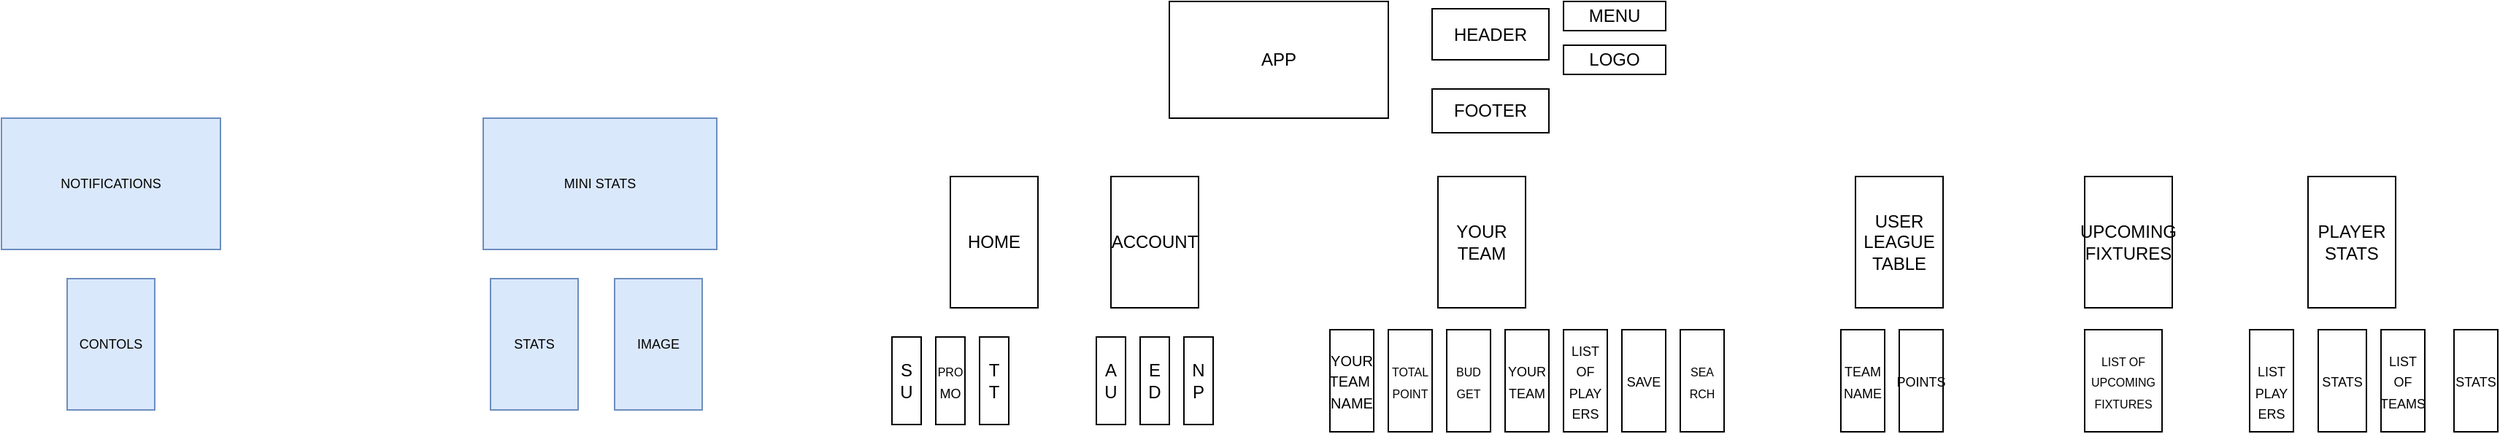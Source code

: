 <mxfile version="20.5.3" type="device"><diagram id="9m9YpGokXKuK4heO0cZY" name="Page-1"><mxGraphModel dx="1336" dy="326" grid="1" gridSize="10" guides="1" tooltips="1" connect="1" arrows="1" fold="1" page="1" pageScale="1" pageWidth="827" pageHeight="1169" math="0" shadow="0"><root><mxCell id="0"/><mxCell id="1" parent="0"/><mxCell id="BZuAeAEAlS1PAJ4hRCqf-2" value="APP" style="rounded=0;whiteSpace=wrap;html=1;" vertex="1" parent="1"><mxGeometry x="200" y="40" width="150" height="80" as="geometry"/></mxCell><mxCell id="BZuAeAEAlS1PAJ4hRCqf-3" value="HOME" style="rounded=0;whiteSpace=wrap;html=1;aspect=fixed;" vertex="1" parent="1"><mxGeometry x="50" y="160" width="60" height="90" as="geometry"/></mxCell><mxCell id="BZuAeAEAlS1PAJ4hRCqf-5" value="ACCOUNT" style="rounded=0;whiteSpace=wrap;html=1;aspect=fixed;" vertex="1" parent="1"><mxGeometry x="160" y="160" width="60" height="90" as="geometry"/></mxCell><mxCell id="BZuAeAEAlS1PAJ4hRCqf-6" value="YOUR TEAM" style="rounded=0;whiteSpace=wrap;html=1;aspect=fixed;" vertex="1" parent="1"><mxGeometry x="384" y="160" width="60" height="90" as="geometry"/></mxCell><mxCell id="BZuAeAEAlS1PAJ4hRCqf-7" value="USER&lt;br&gt;LEAGUE TABLE" style="rounded=0;whiteSpace=wrap;html=1;aspect=fixed;" vertex="1" parent="1"><mxGeometry x="670" y="160" width="60" height="90" as="geometry"/></mxCell><mxCell id="BZuAeAEAlS1PAJ4hRCqf-8" value="UPCOMING FIXTURES" style="rounded=0;whiteSpace=wrap;html=1;aspect=fixed;" vertex="1" parent="1"><mxGeometry x="827" y="160" width="60" height="90" as="geometry"/></mxCell><mxCell id="BZuAeAEAlS1PAJ4hRCqf-9" value="PLAYER STATS" style="rounded=0;whiteSpace=wrap;html=1;aspect=fixed;" vertex="1" parent="1"><mxGeometry x="980" y="160" width="60" height="90" as="geometry"/></mxCell><mxCell id="BZuAeAEAlS1PAJ4hRCqf-10" value="S U" style="rounded=0;whiteSpace=wrap;html=1;" vertex="1" parent="1"><mxGeometry x="10" y="270" width="20" height="60" as="geometry"/></mxCell><mxCell id="BZuAeAEAlS1PAJ4hRCqf-12" value="&lt;span style=&quot;font-size: 8px;&quot;&gt;PRO&lt;br&gt;&lt;/span&gt;&lt;font style=&quot;font-size: 9px;&quot;&gt;MO&lt;/font&gt;" style="rounded=0;whiteSpace=wrap;html=1;" vertex="1" parent="1"><mxGeometry x="40" y="270" width="20" height="60" as="geometry"/></mxCell><mxCell id="BZuAeAEAlS1PAJ4hRCqf-13" value="T&lt;br&gt;T" style="rounded=0;whiteSpace=wrap;html=1;" vertex="1" parent="1"><mxGeometry x="70" y="270" width="20" height="60" as="geometry"/></mxCell><mxCell id="BZuAeAEAlS1PAJ4hRCqf-15" value="HEADER" style="rounded=0;whiteSpace=wrap;html=1;" vertex="1" parent="1"><mxGeometry x="380" y="45" width="80" height="35" as="geometry"/></mxCell><mxCell id="BZuAeAEAlS1PAJ4hRCqf-16" value="MENU" style="rounded=0;whiteSpace=wrap;html=1;" vertex="1" parent="1"><mxGeometry x="470" y="40" width="70" height="20" as="geometry"/></mxCell><mxCell id="BZuAeAEAlS1PAJ4hRCqf-18" value="LOGO" style="rounded=0;whiteSpace=wrap;html=1;" vertex="1" parent="1"><mxGeometry x="470" y="70" width="70" height="20" as="geometry"/></mxCell><mxCell id="BZuAeAEAlS1PAJ4hRCqf-19" value="FOOTER" style="rounded=0;whiteSpace=wrap;html=1;" vertex="1" parent="1"><mxGeometry x="380" y="100" width="80" height="30" as="geometry"/></mxCell><mxCell id="BZuAeAEAlS1PAJ4hRCqf-20" value="A&lt;br&gt;U" style="rounded=0;whiteSpace=wrap;html=1;" vertex="1" parent="1"><mxGeometry x="150" y="270" width="20" height="60" as="geometry"/></mxCell><mxCell id="BZuAeAEAlS1PAJ4hRCqf-21" value="E&lt;br&gt;D" style="rounded=0;whiteSpace=wrap;html=1;" vertex="1" parent="1"><mxGeometry x="180" y="270" width="20" height="60" as="geometry"/></mxCell><mxCell id="BZuAeAEAlS1PAJ4hRCqf-24" value="N&lt;br&gt;P" style="rounded=0;whiteSpace=wrap;html=1;" vertex="1" parent="1"><mxGeometry x="210" y="270" width="20" height="60" as="geometry"/></mxCell><mxCell id="BZuAeAEAlS1PAJ4hRCqf-28" value="&lt;font style=&quot;font-size: 10px;&quot;&gt;YOUR TEAM&amp;nbsp;&lt;br style=&quot;&quot;&gt;NAME&lt;/font&gt;" style="rounded=0;whiteSpace=wrap;html=1;" vertex="1" parent="1"><mxGeometry x="310" y="265" width="30" height="70" as="geometry"/></mxCell><mxCell id="BZuAeAEAlS1PAJ4hRCqf-31" value="&lt;font style=&quot;font-size: 8px;&quot;&gt;&lt;font style=&quot;font-size: 8px;&quot;&gt;TOTAL&lt;/font&gt;&lt;br style=&quot;font-size: 8px;&quot;&gt;POINT&lt;/font&gt;" style="rounded=0;whiteSpace=wrap;html=1;" vertex="1" parent="1"><mxGeometry x="350" y="265" width="30" height="70" as="geometry"/></mxCell><mxCell id="BZuAeAEAlS1PAJ4hRCqf-32" value="&lt;font style=&quot;font-size: 8px;&quot;&gt;BUD&lt;br&gt;GET&lt;/font&gt;" style="rounded=0;whiteSpace=wrap;html=1;" vertex="1" parent="1"><mxGeometry x="390" y="265" width="30" height="70" as="geometry"/></mxCell><mxCell id="BZuAeAEAlS1PAJ4hRCqf-33" value="&lt;font style=&quot;font-size: 9px;&quot;&gt;YOUR&lt;br&gt;TEAM&lt;/font&gt;" style="rounded=0;whiteSpace=wrap;html=1;" vertex="1" parent="1"><mxGeometry x="430" y="265" width="30" height="70" as="geometry"/></mxCell><mxCell id="BZuAeAEAlS1PAJ4hRCqf-34" value="&lt;font style=&quot;font-size: 9px;&quot;&gt;LIST OF PLAY&lt;br&gt;ERS&lt;/font&gt;" style="rounded=0;whiteSpace=wrap;html=1;" vertex="1" parent="1"><mxGeometry x="470" y="265" width="30" height="70" as="geometry"/></mxCell><mxCell id="BZuAeAEAlS1PAJ4hRCqf-36" value="&lt;font style=&quot;font-size: 9px;&quot;&gt;SAVE&lt;/font&gt;" style="rounded=0;whiteSpace=wrap;html=1;" vertex="1" parent="1"><mxGeometry x="510" y="265" width="30" height="70" as="geometry"/></mxCell><mxCell id="BZuAeAEAlS1PAJ4hRCqf-37" value="&lt;font style=&quot;font-size: 9px;&quot;&gt;TEAM&lt;br&gt;NAME&lt;/font&gt;" style="rounded=0;whiteSpace=wrap;html=1;" vertex="1" parent="1"><mxGeometry x="660" y="265" width="30" height="70" as="geometry"/></mxCell><mxCell id="BZuAeAEAlS1PAJ4hRCqf-38" value="&lt;font style=&quot;font-size: 8px;&quot;&gt;LIST OF UPCOMING&lt;br style=&quot;font-size: 8px;&quot;&gt;FIXTURES&lt;/font&gt;" style="rounded=0;whiteSpace=wrap;html=1;" vertex="1" parent="1"><mxGeometry x="827" y="265" width="53" height="70" as="geometry"/></mxCell><mxCell id="BZuAeAEAlS1PAJ4hRCqf-40" value="&lt;font style=&quot;font-size: 9px;&quot;&gt;POINTS&lt;/font&gt;" style="rounded=0;whiteSpace=wrap;html=1;" vertex="1" parent="1"><mxGeometry x="700" y="265" width="30" height="70" as="geometry"/></mxCell><mxCell id="BZuAeAEAlS1PAJ4hRCqf-41" value="&lt;font style=&quot;font-size: 9px;&quot;&gt;STATS&lt;/font&gt;" style="rounded=0;whiteSpace=wrap;html=1;" vertex="1" parent="1"><mxGeometry x="1080" y="265" width="30" height="70" as="geometry"/></mxCell><mxCell id="BZuAeAEAlS1PAJ4hRCqf-42" value="&lt;font style=&quot;font-size: 9px;&quot;&gt;&lt;br&gt;LIST&lt;br&gt;PLAY&lt;br&gt;ERS&lt;/font&gt;" style="rounded=0;whiteSpace=wrap;html=1;" vertex="1" parent="1"><mxGeometry x="940" y="265" width="30" height="70" as="geometry"/></mxCell><mxCell id="BZuAeAEAlS1PAJ4hRCqf-43" value="&lt;font style=&quot;font-size: 9px;&quot;&gt;STATS&lt;/font&gt;" style="rounded=0;whiteSpace=wrap;html=1;" vertex="1" parent="1"><mxGeometry x="987" y="265" width="33" height="70" as="geometry"/></mxCell><mxCell id="BZuAeAEAlS1PAJ4hRCqf-44" value="&lt;font style=&quot;font-size: 9px;&quot;&gt;LIST&lt;br&gt;OF&lt;br&gt;TEAMS&lt;/font&gt;" style="rounded=0;whiteSpace=wrap;html=1;" vertex="1" parent="1"><mxGeometry x="1030" y="265" width="30" height="70" as="geometry"/></mxCell><mxCell id="BZuAeAEAlS1PAJ4hRCqf-48" value="MINI STATS" style="rounded=0;whiteSpace=wrap;html=1;fontSize=9;fillColor=#dae8fc;strokeColor=#6c8ebf;" vertex="1" parent="1"><mxGeometry x="-270" y="120" width="160" height="90" as="geometry"/></mxCell><mxCell id="BZuAeAEAlS1PAJ4hRCqf-50" value="STATS" style="rounded=0;whiteSpace=wrap;html=1;fontSize=9;fillColor=#dae8fc;strokeColor=#6c8ebf;" vertex="1" parent="1"><mxGeometry x="-265" y="230" width="60" height="90" as="geometry"/></mxCell><mxCell id="BZuAeAEAlS1PAJ4hRCqf-51" value="IMAGE" style="rounded=0;whiteSpace=wrap;html=1;fontSize=9;fillColor=#dae8fc;strokeColor=#6c8ebf;" vertex="1" parent="1"><mxGeometry x="-180" y="230" width="60" height="90" as="geometry"/></mxCell><mxCell id="BZuAeAEAlS1PAJ4hRCqf-52" value="&lt;span style=&quot;font-size: 8px;&quot;&gt;SEA&lt;br&gt;RCH&lt;/span&gt;" style="rounded=0;whiteSpace=wrap;html=1;" vertex="1" parent="1"><mxGeometry x="550" y="265" width="30" height="70" as="geometry"/></mxCell><mxCell id="BZuAeAEAlS1PAJ4hRCqf-54" value="NOTIFICATIONS" style="rounded=0;whiteSpace=wrap;html=1;fontSize=9;fillColor=#dae8fc;strokeColor=#6c8ebf;" vertex="1" parent="1"><mxGeometry x="-600" y="120" width="150" height="90" as="geometry"/></mxCell><mxCell id="BZuAeAEAlS1PAJ4hRCqf-55" value="CONTOLS" style="rounded=0;whiteSpace=wrap;html=1;fontSize=9;fillColor=#dae8fc;strokeColor=#6c8ebf;" vertex="1" parent="1"><mxGeometry x="-555" y="230" width="60" height="90" as="geometry"/></mxCell></root></mxGraphModel></diagram></mxfile>